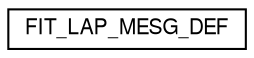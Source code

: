 digraph "Graphical Class Hierarchy"
{
  edge [fontname="FreeSans",fontsize="10",labelfontname="FreeSans",labelfontsize="10"];
  node [fontname="FreeSans",fontsize="10",shape=record];
  rankdir="LR";
  Node1 [label="FIT_LAP_MESG_DEF",height=0.2,width=0.4,color="black", fillcolor="white", style="filled",URL="$struct_f_i_t___l_a_p___m_e_s_g___d_e_f.html"];
}
